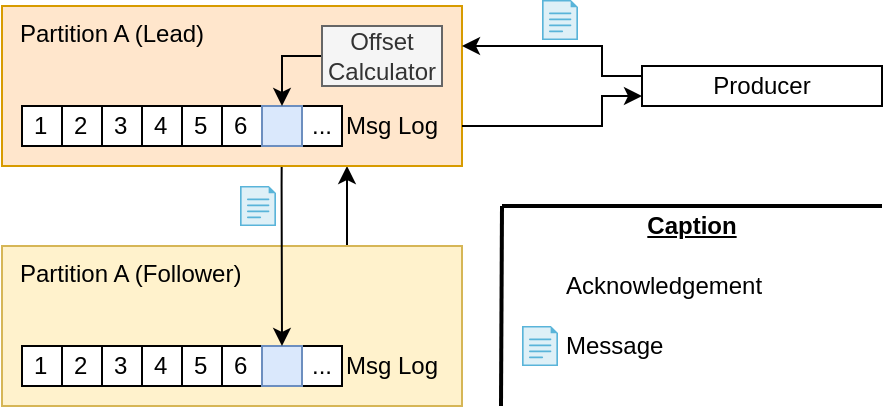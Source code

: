 <mxfile version="11.1.4" type="device"><diagram id="yONwPs-Tll72qsRO2MzL" name="Page-1"><mxGraphModel dx="530" dy="388" grid="1" gridSize="10" guides="1" tooltips="1" connect="1" arrows="1" fold="1" page="1" pageScale="1" pageWidth="1100" pageHeight="850" math="0" shadow="0"><root><mxCell id="0"/><mxCell id="1" parent="0"/><mxCell id="BS1S6piVUueFg2BaHZOw-32" style="edgeStyle=orthogonalEdgeStyle;rounded=0;orthogonalLoop=1;jettySize=auto;html=1;exitX=0.75;exitY=0;exitDx=0;exitDy=0;entryX=0.75;entryY=1;entryDx=0;entryDy=0;" edge="1" parent="1" source="BS1S6piVUueFg2BaHZOw-2" target="BS1S6piVUueFg2BaHZOw-1"><mxGeometry relative="1" as="geometry"/></mxCell><mxCell id="BS1S6piVUueFg2BaHZOw-33" value="" style="group" vertex="1" connectable="0" parent="1"><mxGeometry x="300" y="440" width="230" height="80" as="geometry"/></mxCell><mxCell id="BS1S6piVUueFg2BaHZOw-2" value="Partition A (Follower)" style="rounded=0;whiteSpace=wrap;html=1;align=left;verticalAlign=top;spacingLeft=7;fillColor=#fff2cc;strokeColor=#d6b656;" vertex="1" parent="BS1S6piVUueFg2BaHZOw-33"><mxGeometry width="230" height="80" as="geometry"/></mxCell><mxCell id="BS1S6piVUueFg2BaHZOw-20" value="" style="group" vertex="1" connectable="0" parent="BS1S6piVUueFg2BaHZOw-33"><mxGeometry x="10" y="50" width="160" height="20" as="geometry"/></mxCell><mxCell id="BS1S6piVUueFg2BaHZOw-21" value="1" style="rounded=0;whiteSpace=wrap;html=1;align=left;spacingLeft=4;" vertex="1" parent="BS1S6piVUueFg2BaHZOw-20"><mxGeometry width="20" height="20" as="geometry"/></mxCell><mxCell id="BS1S6piVUueFg2BaHZOw-22" value="2" style="rounded=0;whiteSpace=wrap;html=1;align=left;spacingLeft=4;" vertex="1" parent="BS1S6piVUueFg2BaHZOw-20"><mxGeometry x="20" width="20" height="20" as="geometry"/></mxCell><mxCell id="BS1S6piVUueFg2BaHZOw-23" value="3" style="rounded=0;whiteSpace=wrap;html=1;align=left;spacingLeft=4;" vertex="1" parent="BS1S6piVUueFg2BaHZOw-20"><mxGeometry x="40" width="20" height="20" as="geometry"/></mxCell><mxCell id="BS1S6piVUueFg2BaHZOw-24" value="4" style="rounded=0;whiteSpace=wrap;html=1;align=left;spacingLeft=4;" vertex="1" parent="BS1S6piVUueFg2BaHZOw-20"><mxGeometry x="60" width="20" height="20" as="geometry"/></mxCell><mxCell id="BS1S6piVUueFg2BaHZOw-25" value="5" style="rounded=0;whiteSpace=wrap;html=1;align=left;spacingLeft=4;" vertex="1" parent="BS1S6piVUueFg2BaHZOw-20"><mxGeometry x="80" width="20" height="20" as="geometry"/></mxCell><mxCell id="BS1S6piVUueFg2BaHZOw-27" value="..." style="rounded=0;whiteSpace=wrap;html=1;align=left;spacingLeft=3;" vertex="1" parent="BS1S6piVUueFg2BaHZOw-20"><mxGeometry x="140" width="20" height="20" as="geometry"/></mxCell><mxCell id="BS1S6piVUueFg2BaHZOw-28" value="6" style="rounded=0;whiteSpace=wrap;html=1;align=left;spacingLeft=4;" vertex="1" parent="BS1S6piVUueFg2BaHZOw-20"><mxGeometry x="100" width="20" height="20" as="geometry"/></mxCell><mxCell id="BS1S6piVUueFg2BaHZOw-26" value="" style="rounded=0;whiteSpace=wrap;html=1;align=left;spacingLeft=4;fillColor=#dae8fc;strokeColor=#6c8ebf;" vertex="1" parent="BS1S6piVUueFg2BaHZOw-20"><mxGeometry x="120" width="20" height="20" as="geometry"/></mxCell><mxCell id="BS1S6piVUueFg2BaHZOw-40" value="Msg Log" style="text;html=1;resizable=0;points=[];autosize=1;align=left;verticalAlign=top;spacingTop=-4;" vertex="1" parent="BS1S6piVUueFg2BaHZOw-33"><mxGeometry x="170" y="50" width="60" height="20" as="geometry"/></mxCell><mxCell id="BS1S6piVUueFg2BaHZOw-34" value="" style="group" vertex="1" connectable="0" parent="1"><mxGeometry x="300" y="320" width="230" height="80" as="geometry"/></mxCell><mxCell id="BS1S6piVUueFg2BaHZOw-1" value="Partition A (Lead)" style="rounded=0;whiteSpace=wrap;html=1;align=left;verticalAlign=top;spacingLeft=7;fillColor=#ffe6cc;strokeColor=#d79b00;" vertex="1" parent="BS1S6piVUueFg2BaHZOw-34"><mxGeometry width="230" height="80" as="geometry"/></mxCell><mxCell id="BS1S6piVUueFg2BaHZOw-17" value="" style="group" vertex="1" connectable="0" parent="BS1S6piVUueFg2BaHZOw-34"><mxGeometry x="10" y="50" width="160" height="20" as="geometry"/></mxCell><mxCell id="BS1S6piVUueFg2BaHZOw-7" value="1" style="rounded=0;whiteSpace=wrap;html=1;align=left;spacingLeft=4;" vertex="1" parent="BS1S6piVUueFg2BaHZOw-17"><mxGeometry width="20" height="20" as="geometry"/></mxCell><mxCell id="BS1S6piVUueFg2BaHZOw-8" value="2" style="rounded=0;whiteSpace=wrap;html=1;align=left;spacingLeft=4;" vertex="1" parent="BS1S6piVUueFg2BaHZOw-17"><mxGeometry x="20" width="20" height="20" as="geometry"/></mxCell><mxCell id="BS1S6piVUueFg2BaHZOw-9" value="3" style="rounded=0;whiteSpace=wrap;html=1;align=left;spacingLeft=4;" vertex="1" parent="BS1S6piVUueFg2BaHZOw-17"><mxGeometry x="40" width="20" height="20" as="geometry"/></mxCell><mxCell id="BS1S6piVUueFg2BaHZOw-10" value="4" style="rounded=0;whiteSpace=wrap;html=1;align=left;spacingLeft=4;" vertex="1" parent="BS1S6piVUueFg2BaHZOw-17"><mxGeometry x="60" width="20" height="20" as="geometry"/></mxCell><mxCell id="BS1S6piVUueFg2BaHZOw-11" value="5" style="rounded=0;whiteSpace=wrap;html=1;align=left;spacingLeft=4;" vertex="1" parent="BS1S6piVUueFg2BaHZOw-17"><mxGeometry x="80" width="20" height="20" as="geometry"/></mxCell><mxCell id="BS1S6piVUueFg2BaHZOw-15" value="..." style="rounded=0;whiteSpace=wrap;html=1;align=left;spacingLeft=3;" vertex="1" parent="BS1S6piVUueFg2BaHZOw-17"><mxGeometry x="140" width="20" height="20" as="geometry"/></mxCell><mxCell id="BS1S6piVUueFg2BaHZOw-13" value="6" style="rounded=0;whiteSpace=wrap;html=1;align=left;spacingLeft=4;" vertex="1" parent="BS1S6piVUueFg2BaHZOw-17"><mxGeometry x="100" width="20" height="20" as="geometry"/></mxCell><mxCell id="BS1S6piVUueFg2BaHZOw-14" value="" style="rounded=0;whiteSpace=wrap;html=1;align=left;spacingLeft=4;fillColor=#dae8fc;strokeColor=#6c8ebf;" vertex="1" parent="BS1S6piVUueFg2BaHZOw-17"><mxGeometry x="120" width="20" height="20" as="geometry"/></mxCell><mxCell id="BS1S6piVUueFg2BaHZOw-30" style="edgeStyle=orthogonalEdgeStyle;rounded=0;orthogonalLoop=1;jettySize=auto;html=1;exitX=0;exitY=0.5;exitDx=0;exitDy=0;entryX=0.5;entryY=0;entryDx=0;entryDy=0;" edge="1" parent="BS1S6piVUueFg2BaHZOw-34" source="BS1S6piVUueFg2BaHZOw-18" target="BS1S6piVUueFg2BaHZOw-14"><mxGeometry relative="1" as="geometry"/></mxCell><mxCell id="BS1S6piVUueFg2BaHZOw-18" value="Offset&lt;br&gt;Calculator" style="rounded=0;whiteSpace=wrap;html=1;align=center;fillColor=#f5f5f5;strokeColor=#666666;fontColor=#333333;" vertex="1" parent="BS1S6piVUueFg2BaHZOw-34"><mxGeometry x="160" y="10" width="60" height="30" as="geometry"/></mxCell><mxCell id="BS1S6piVUueFg2BaHZOw-39" value="Msg Log" style="text;html=1;resizable=0;points=[];autosize=1;align=left;verticalAlign=top;spacingTop=-4;" vertex="1" parent="BS1S6piVUueFg2BaHZOw-34"><mxGeometry x="170" y="50" width="60" height="20" as="geometry"/></mxCell><mxCell id="BS1S6piVUueFg2BaHZOw-31" style="edgeStyle=orthogonalEdgeStyle;rounded=0;orthogonalLoop=1;jettySize=auto;html=1;exitX=0.608;exitY=1.007;exitDx=0;exitDy=0;entryX=0.5;entryY=0;entryDx=0;entryDy=0;exitPerimeter=0;" edge="1" parent="1" source="BS1S6piVUueFg2BaHZOw-1" target="BS1S6piVUueFg2BaHZOw-26"><mxGeometry relative="1" as="geometry"><Array as="points"><mxPoint x="440" y="410"/><mxPoint x="440" y="410"/></Array></mxGeometry></mxCell><mxCell id="BS1S6piVUueFg2BaHZOw-36" style="edgeStyle=orthogonalEdgeStyle;rounded=0;orthogonalLoop=1;jettySize=auto;html=1;exitX=0;exitY=0.25;exitDx=0;exitDy=0;entryX=1;entryY=0.25;entryDx=0;entryDy=0;" edge="1" parent="1" source="BS1S6piVUueFg2BaHZOw-35" target="BS1S6piVUueFg2BaHZOw-1"><mxGeometry relative="1" as="geometry"><Array as="points"><mxPoint x="600" y="355"/><mxPoint x="600" y="340"/></Array></mxGeometry></mxCell><mxCell id="BS1S6piVUueFg2BaHZOw-35" value="Producer" style="rounded=0;whiteSpace=wrap;html=1;align=center;" vertex="1" parent="1"><mxGeometry x="620" y="350" width="120" height="20" as="geometry"/></mxCell><mxCell id="BS1S6piVUueFg2BaHZOw-37" style="edgeStyle=orthogonalEdgeStyle;rounded=0;orthogonalLoop=1;jettySize=auto;html=1;exitX=1;exitY=0.75;exitDx=0;exitDy=0;entryX=0;entryY=0.75;entryDx=0;entryDy=0;" edge="1" parent="1" source="BS1S6piVUueFg2BaHZOw-1" target="BS1S6piVUueFg2BaHZOw-35"><mxGeometry relative="1" as="geometry"><Array as="points"><mxPoint x="600" y="380"/><mxPoint x="600" y="365"/></Array></mxGeometry></mxCell><mxCell id="BS1S6piVUueFg2BaHZOw-41" value="" style="aspect=fixed;html=1;perimeter=none;align=center;shadow=0;dashed=0;image;fontSize=12;image=img/lib/mscae/File.svg;" vertex="1" parent="1"><mxGeometry x="570" y="317" width="18" height="20" as="geometry"/></mxCell><mxCell id="BS1S6piVUueFg2BaHZOw-42" value="" style="shape=image;html=1;verticalAlign=top;verticalLabelPosition=bottom;labelBackgroundColor=#ffffff;imageAspect=0;aspect=fixed;image=https://cdn3.iconfinder.com/data/icons/ui-outline-1/100/ui_5-128.png;align=center;" vertex="1" parent="1"><mxGeometry x="475" y="410" width="18" height="18" as="geometry"/></mxCell><mxCell id="BS1S6piVUueFg2BaHZOw-43" value="" style="aspect=fixed;html=1;perimeter=none;align=center;shadow=0;dashed=0;image;fontSize=12;image=img/lib/mscae/File.svg;" vertex="1" parent="1"><mxGeometry x="419" y="410" width="18" height="20" as="geometry"/></mxCell><mxCell id="BS1S6piVUueFg2BaHZOw-44" value="" style="shape=image;html=1;verticalAlign=top;verticalLabelPosition=bottom;labelBackgroundColor=#ffffff;imageAspect=0;aspect=fixed;image=https://cdn3.iconfinder.com/data/icons/ui-outline-1/100/ui_5-128.png;align=center;" vertex="1" parent="1"><mxGeometry x="570" y="382" width="18" height="18" as="geometry"/></mxCell><mxCell id="BS1S6piVUueFg2BaHZOw-47" value="" style="endArrow=none;html=1;strokeWidth=2;" edge="1" parent="1"><mxGeometry width="50" height="50" relative="1" as="geometry"><mxPoint x="549.5" y="520" as="sourcePoint"/><mxPoint x="550" y="420" as="targetPoint"/></mxGeometry></mxCell><mxCell id="BS1S6piVUueFg2BaHZOw-48" value="" style="endArrow=none;html=1;strokeWidth=2;" edge="1" parent="1"><mxGeometry width="50" height="50" relative="1" as="geometry"><mxPoint x="740" y="420" as="sourcePoint"/><mxPoint x="550" y="420" as="targetPoint"/></mxGeometry></mxCell><mxCell id="BS1S6piVUueFg2BaHZOw-49" value="Caption" style="rounded=0;whiteSpace=wrap;html=1;align=center;fontStyle=5;fillColor=none;strokeColor=none;" vertex="1" parent="1"><mxGeometry x="550" y="420" width="190" height="20" as="geometry"/></mxCell><mxCell id="BS1S6piVUueFg2BaHZOw-50" value="" style="shape=image;html=1;verticalAlign=top;verticalLabelPosition=bottom;labelBackgroundColor=#ffffff;imageAspect=0;aspect=fixed;image=https://cdn3.iconfinder.com/data/icons/ui-outline-1/100/ui_5-128.png;align=center;" vertex="1" parent="1"><mxGeometry x="560" y="450" width="18" height="18" as="geometry"/></mxCell><mxCell id="BS1S6piVUueFg2BaHZOw-51" value="" style="aspect=fixed;html=1;perimeter=none;align=center;shadow=0;dashed=0;image;fontSize=12;image=img/lib/mscae/File.svg;" vertex="1" parent="1"><mxGeometry x="560" y="480" width="18" height="20" as="geometry"/></mxCell><mxCell id="BS1S6piVUueFg2BaHZOw-52" value="Acknowledgement" style="text;html=1;resizable=0;points=[];autosize=1;align=left;verticalAlign=top;spacingTop=-4;" vertex="1" parent="1"><mxGeometry x="580" y="450" width="110" height="20" as="geometry"/></mxCell><mxCell id="BS1S6piVUueFg2BaHZOw-53" value="Message" style="text;html=1;resizable=0;points=[];autosize=1;align=left;verticalAlign=top;spacingTop=-4;" vertex="1" parent="1"><mxGeometry x="580" y="480" width="60" height="20" as="geometry"/></mxCell></root></mxGraphModel></diagram></mxfile>